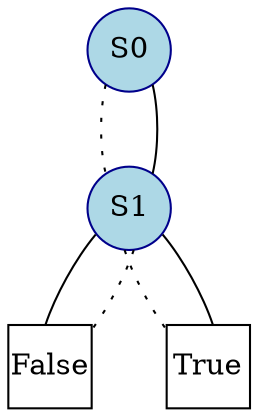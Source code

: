 graph BDD {
	graph [ranksep=0.5, nodesep=0.5];
	node [style=filled, fillcolor=lightblue, color=darkblue, shape=circle, fixedsize=true, height=0.55];
	False,True	[shape=square, fillcolor=white, color=black];
	S0--S1	[style = dotted];
	S0--S1;
	S1--True	[style = dotted];
	S1--False;
	S1--False	[style = dotted];
	S1--True;
}